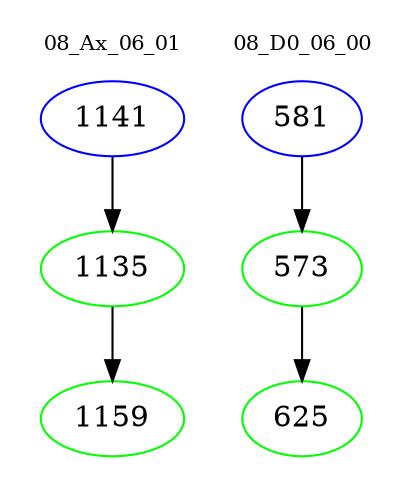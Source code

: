 digraph{
subgraph cluster_0 {
color = white
label = "08_Ax_06_01";
fontsize=10;
T0_1141 [label="1141", color="blue"]
T0_1141 -> T0_1135 [color="black"]
T0_1135 [label="1135", color="green"]
T0_1135 -> T0_1159 [color="black"]
T0_1159 [label="1159", color="green"]
}
subgraph cluster_1 {
color = white
label = "08_D0_06_00";
fontsize=10;
T1_581 [label="581", color="blue"]
T1_581 -> T1_573 [color="black"]
T1_573 [label="573", color="green"]
T1_573 -> T1_625 [color="black"]
T1_625 [label="625", color="green"]
}
}
